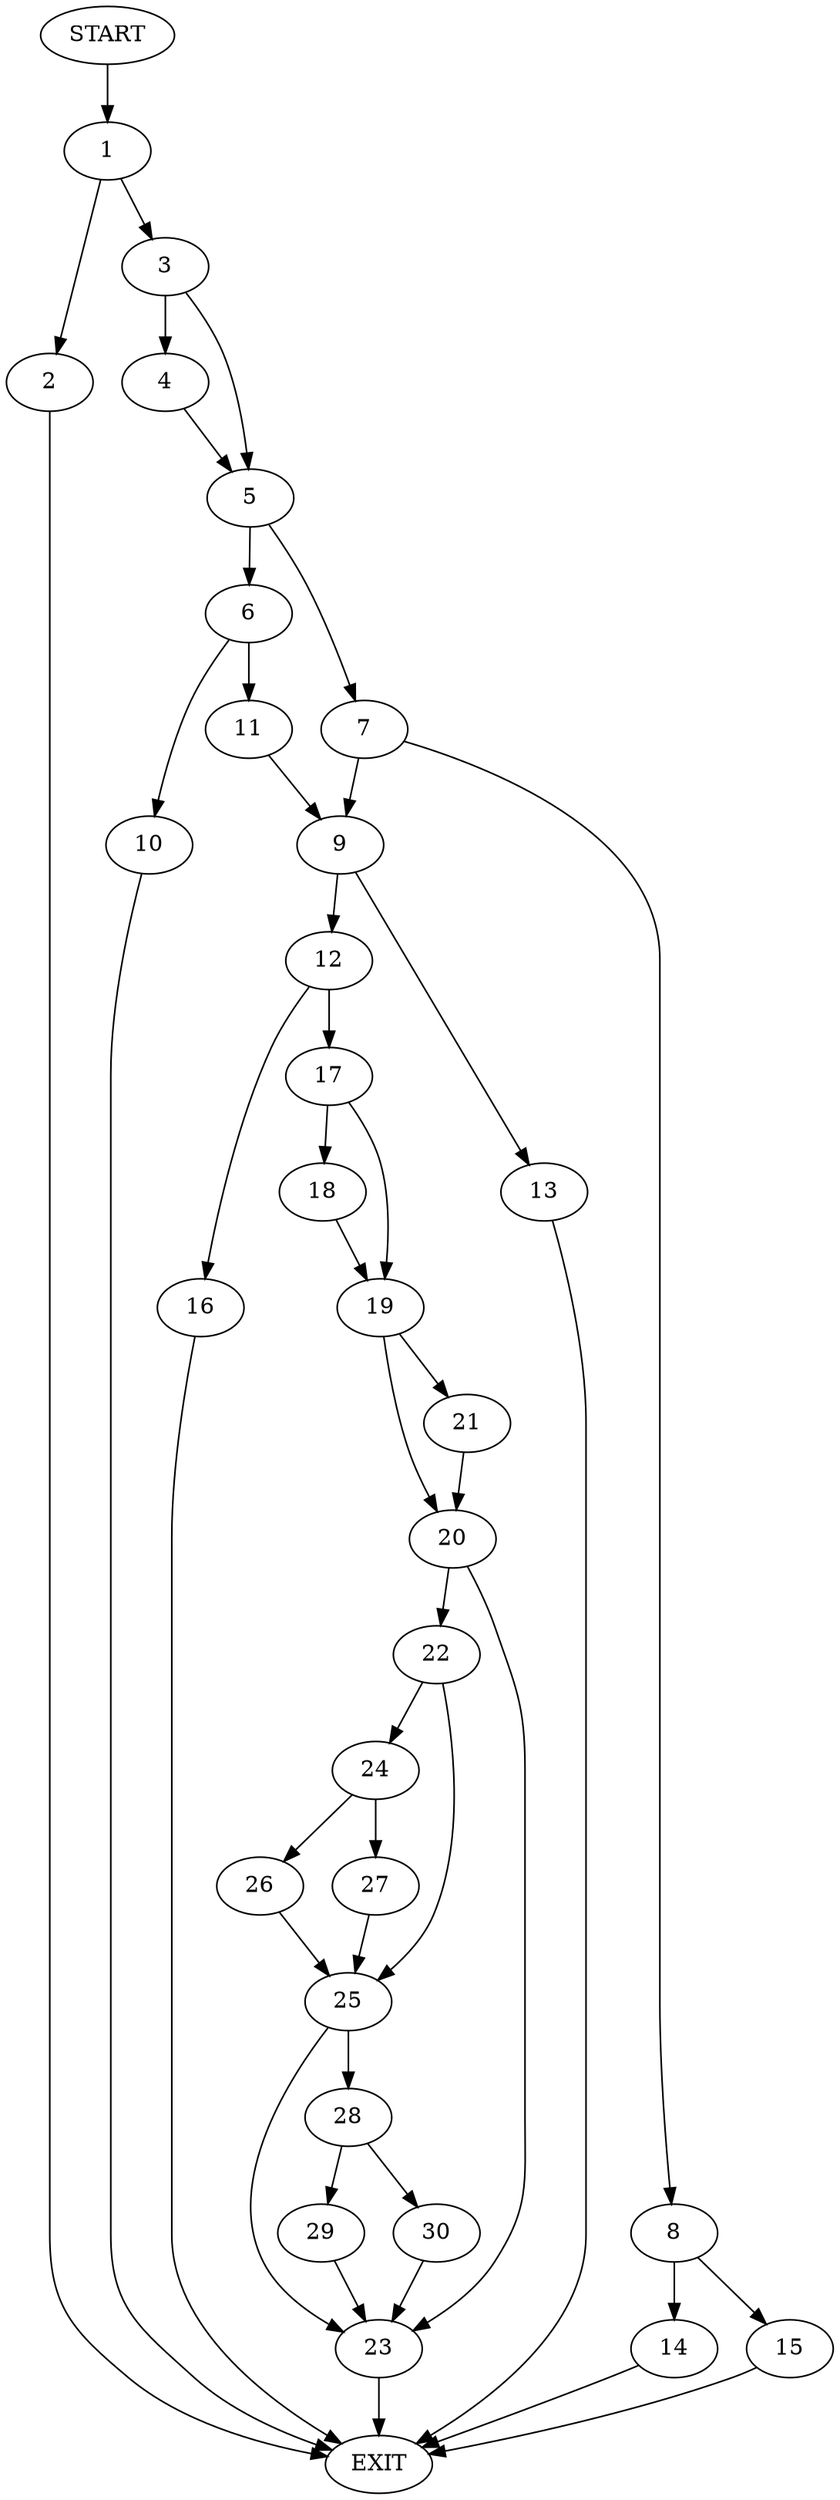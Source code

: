 digraph {
0 [label="START"]
31 [label="EXIT"]
0 -> 1
1 -> 2
1 -> 3
2 -> 31
3 -> 4
3 -> 5
5 -> 6
5 -> 7
4 -> 5
7 -> 8
7 -> 9
6 -> 10
6 -> 11
10 -> 31
11 -> 9
9 -> 12
9 -> 13
8 -> 14
8 -> 15
14 -> 31
15 -> 31
12 -> 16
12 -> 17
13 -> 31
17 -> 18
17 -> 19
16 -> 31
18 -> 19
19 -> 20
19 -> 21
20 -> 22
20 -> 23
21 -> 20
22 -> 24
22 -> 25
23 -> 31
24 -> 26
24 -> 27
25 -> 28
25 -> 23
26 -> 25
27 -> 25
28 -> 29
28 -> 30
29 -> 23
30 -> 23
}
